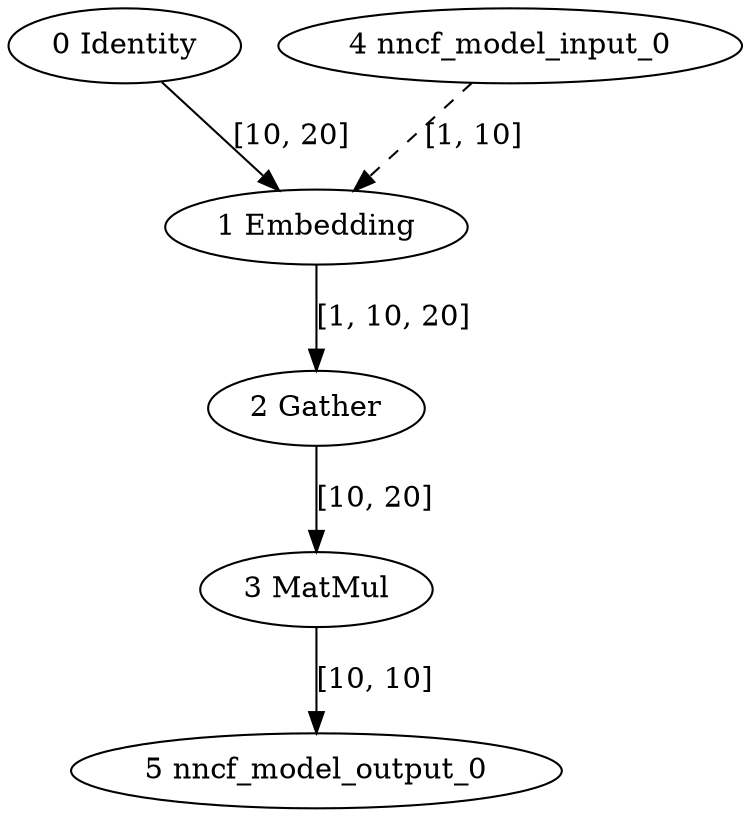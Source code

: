 strict digraph  {
"0 Identity" [id=0, type=Identity];
"1 Embedding" [id=1, type=Gather];
"2 Gather" [id=2, type=Gather];
"3 MatMul" [id=3, type=MatMul];
"4 nncf_model_input_0" [id=4, type=nncf_model_input];
"5 nncf_model_output_0" [id=5, type=nncf_model_output];
"0 Identity" -> "1 Embedding"  [label="[10, 20]", style=solid];
"1 Embedding" -> "2 Gather"  [label="[1, 10, 20]", style=solid];
"2 Gather" -> "3 MatMul"  [label="[10, 20]", style=solid];
"3 MatMul" -> "5 nncf_model_output_0"  [label="[10, 10]", style=solid];
"4 nncf_model_input_0" -> "1 Embedding"  [label="[1, 10]", style=dashed];
}
